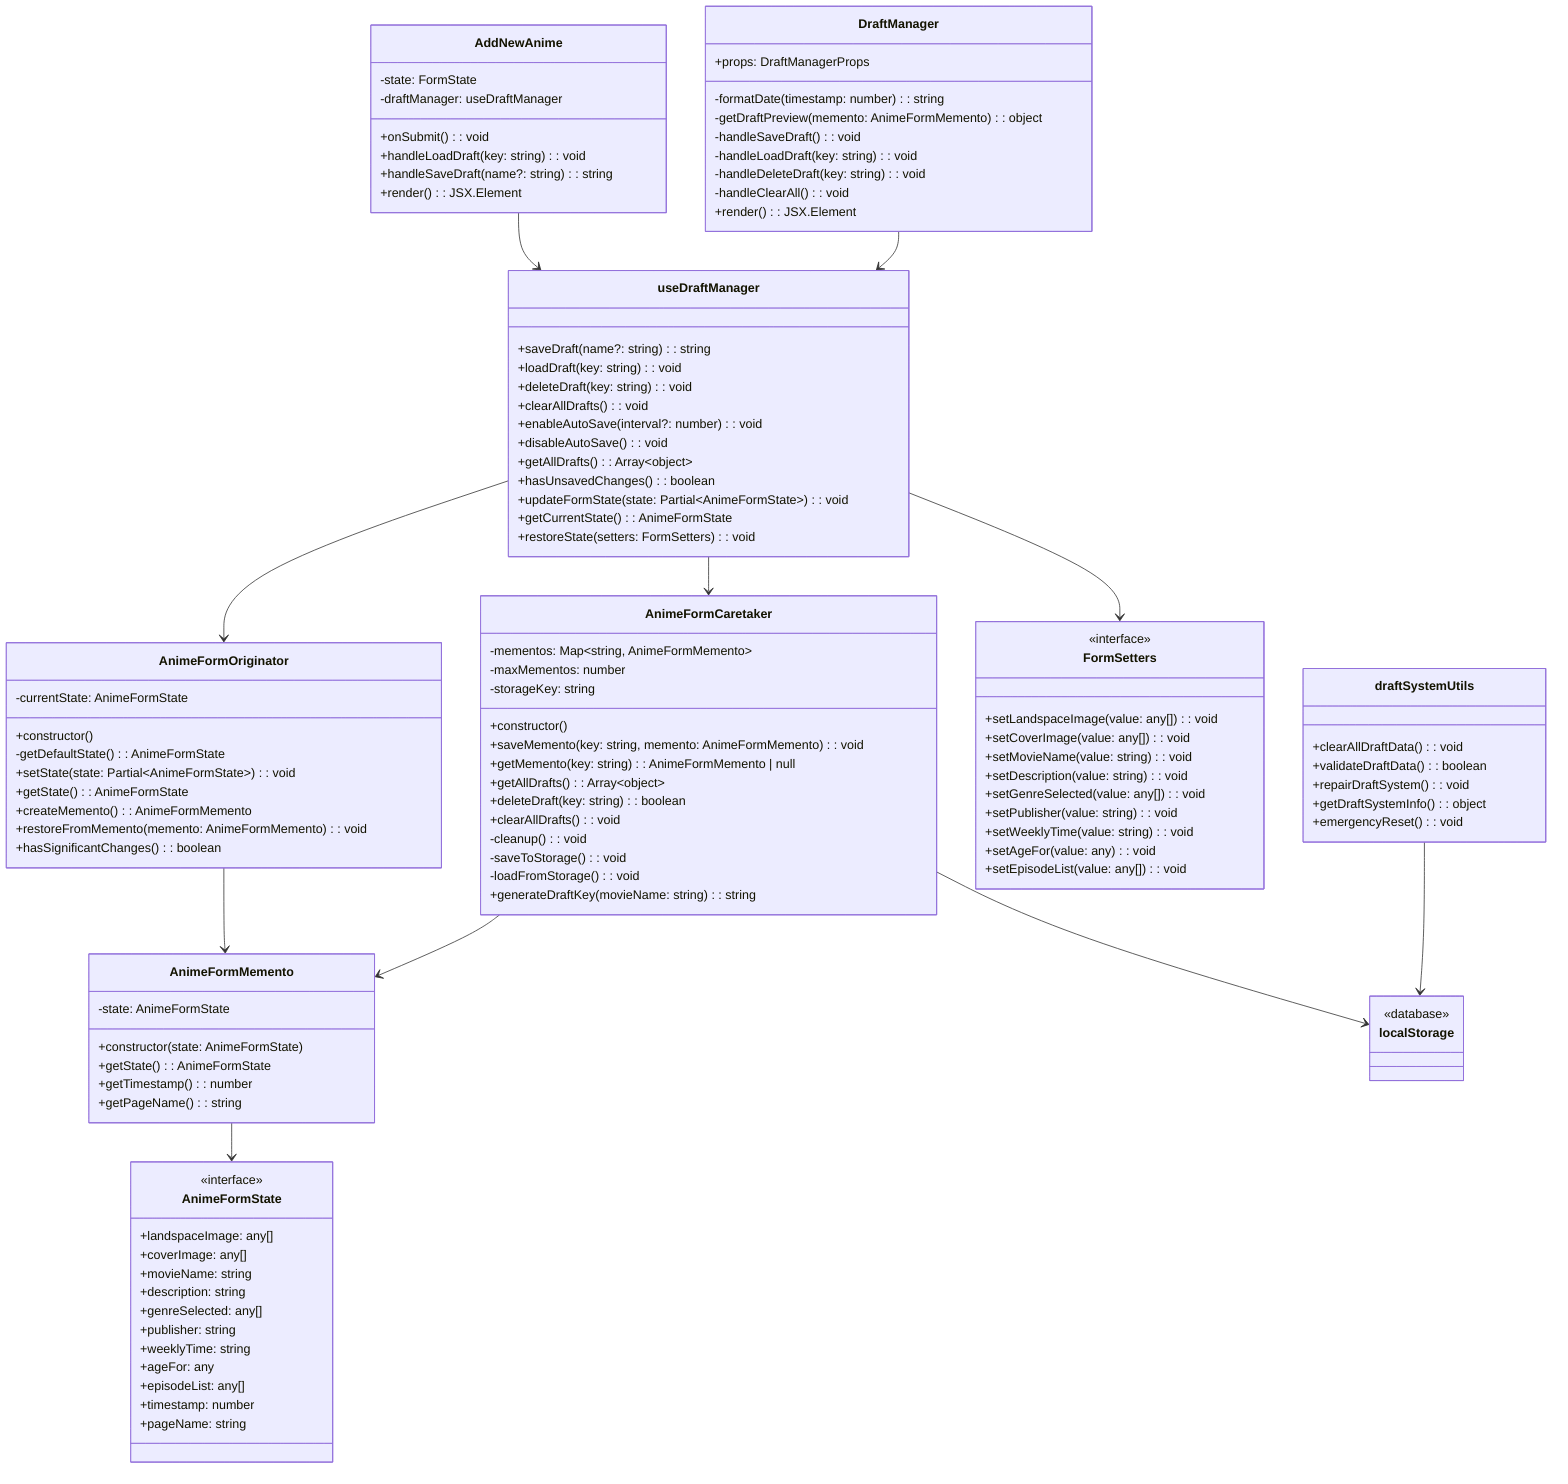 classDiagram
    class AnimeFormMemento {
        -state: AnimeFormState
        +constructor(state: AnimeFormState)
        +getState(): AnimeFormState
        +getTimestamp(): number
        +getPageName(): string
    }

    class AnimeFormOriginator {
        -currentState: AnimeFormState
        +constructor()
        -getDefaultState(): AnimeFormState
        +setState(state: Partial~AnimeFormState~): void
        +getState(): AnimeFormState
        +createMemento(): AnimeFormMemento
        +restoreFromMemento(memento: AnimeFormMemento): void
        +hasSignificantChanges(): boolean
    }

    class AnimeFormCaretaker {
        -mementos: Map~string, AnimeFormMemento~
        -maxMementos: number
        -storageKey: string
        +constructor()
        +saveMemento(key: string, memento: AnimeFormMemento): void
        +getMemento(key: string): AnimeFormMemento | null
        +getAllDrafts(): Array~object~
        +deleteDraft(key: string): boolean
        +clearAllDrafts(): void
        -cleanup(): void
        -saveToStorage(): void
        -loadFromStorage(): void
        +generateDraftKey(movieName: string): string
    }

    class useDraftManager {
        +saveDraft(name?: string): string
        +loadDraft(key: string): void
        +deleteDraft(key: string): void
        +clearAllDrafts(): void
        +enableAutoSave(interval?: number): void
        +disableAutoSave(): void
        +getAllDrafts(): Array~object~
        +hasUnsavedChanges(): boolean
        +updateFormState(state: Partial~AnimeFormState~): void
        +getCurrentState(): AnimeFormState
        +restoreState(setters: FormSetters): void
    }

    class DraftManager {
        +props: DraftManagerProps
        -formatDate(timestamp: number): string
        -getDraftPreview(memento: AnimeFormMemento): object
        -handleSaveDraft(): void
        -handleLoadDraft(key: string): void
        -handleDeleteDraft(key: string): void
        -handleClearAll(): void
        +render(): JSX.Element
    }

    class AddNewAnime {
        -state: FormState
        -draftManager: useDraftManager
        +onSubmit(): void
        +handleLoadDraft(key: string): void
        +handleSaveDraft(name?: string): string
        +render(): JSX.Element
    }

    class AnimeFormState {
        <<interface>>
        +landspaceImage: any[]
        +coverImage: any[]
        +movieName: string
        +description: string
        +genreSelected: any[]
        +publisher: string
        +weeklyTime: string
        +ageFor: any
        +episodeList: any[]
        +timestamp: number
        +pageName: string
    }

    class FormSetters {
        <<interface>>
        +setLandspaceImage(value: any[]): void
        +setCoverImage(value: any[]): void
        +setMovieName(value: string): void
        +setDescription(value: string): void
        +setGenreSelected(value: any[]): void
        +setPublisher(value: string): void
        +setWeeklyTime(value: string): void
        +setAgeFor(value: any): void
        +setEpisodeList(value: any[]): void
    }

    class draftSystemUtils {
        +clearAllDraftData(): void
        +validateDraftData(): boolean
        +repairDraftSystem(): void
        +getDraftSystemInfo(): object
        +emergencyReset(): void
    }

    class localStorage {
        <<database>>
    }

    AnimeFormOriginator --> AnimeFormMemento
    AnimeFormCaretaker --> AnimeFormMemento
    AnimeFormCaretaker --> localStorage
    useDraftManager --> AnimeFormOriginator
    useDraftManager --> AnimeFormCaretaker
    AddNewAnime --> useDraftManager
    DraftManager --> useDraftManager
    AnimeFormMemento --> AnimeFormState
    useDraftManager --> FormSetters
    draftSystemUtils --> localStorage